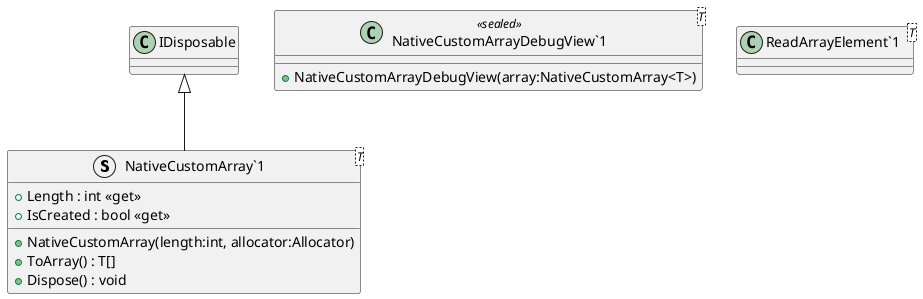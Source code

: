 @startuml
struct "NativeCustomArray`1"<T> {
    + NativeCustomArray(length:int, allocator:Allocator)
    + Length : int <<get>>
    + ToArray() : T[]
    + IsCreated : bool <<get>>
    + Dispose() : void
}
class "NativeCustomArrayDebugView`1"<T> <<sealed>> {
    + NativeCustomArrayDebugView(array:NativeCustomArray<T>)
}
class "ReadArrayElement`1"<T> {
}
IDisposable <|-- "NativeCustomArray`1"
@enduml
